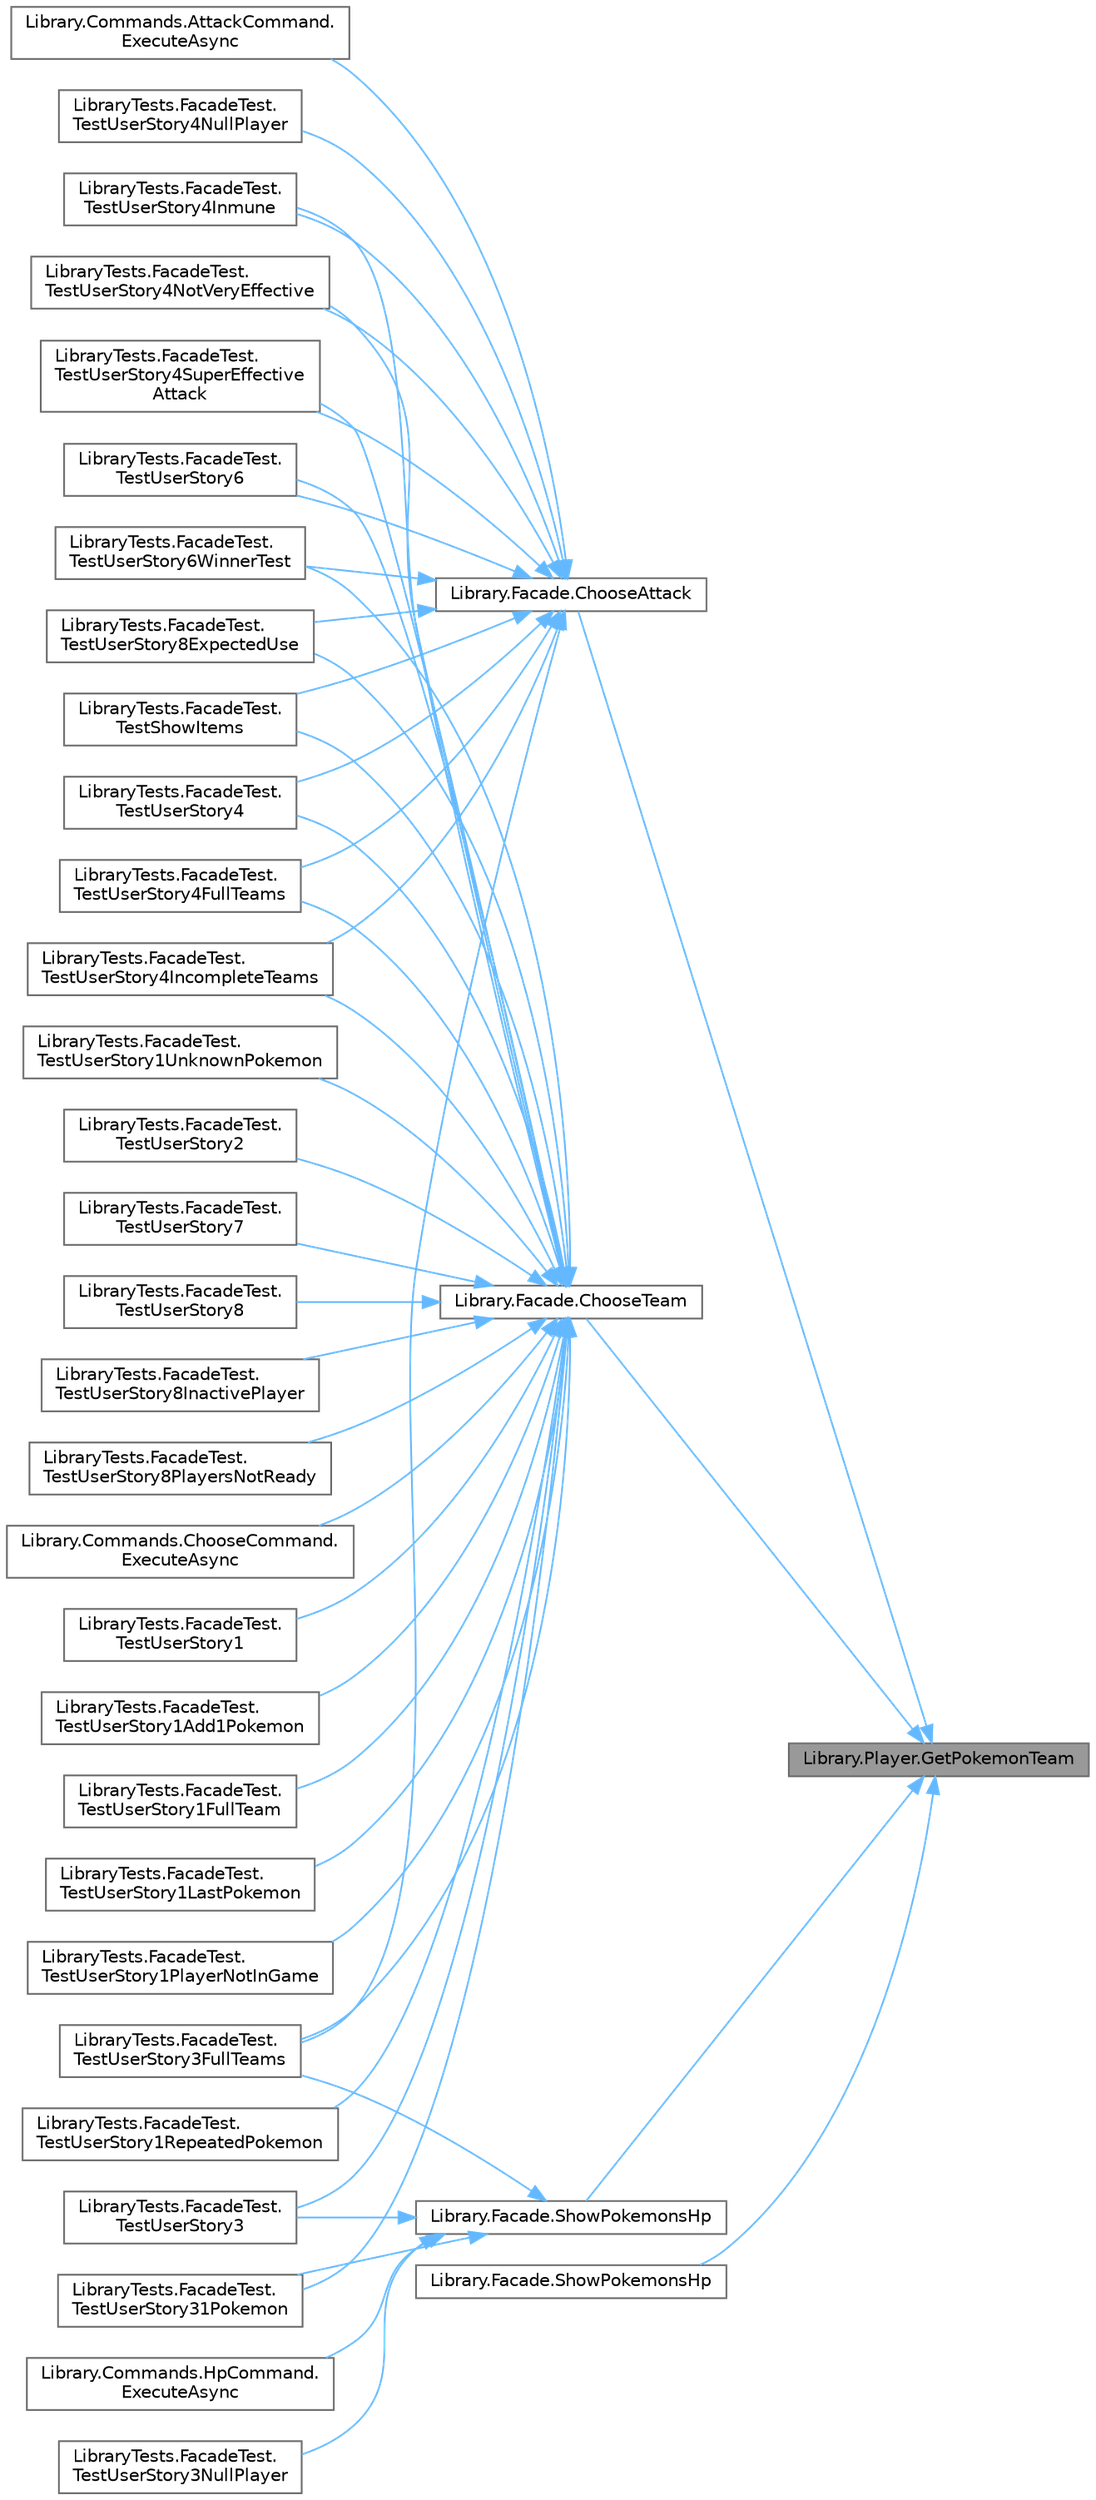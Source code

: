 digraph "Library.Player.GetPokemonTeam"
{
 // INTERACTIVE_SVG=YES
 // LATEX_PDF_SIZE
  bgcolor="transparent";
  edge [fontname=Helvetica,fontsize=10,labelfontname=Helvetica,labelfontsize=10];
  node [fontname=Helvetica,fontsize=10,shape=box,height=0.2,width=0.4];
  rankdir="RL";
  Node1 [id="Node000001",label="Library.Player.GetPokemonTeam",height=0.2,width=0.4,color="gray40", fillcolor="grey60", style="filled", fontcolor="black",tooltip="Devuelve la lista de pokemons del jugador."];
  Node1 -> Node2 [id="edge1_Node000001_Node000002",dir="back",color="steelblue1",style="solid",tooltip=" "];
  Node2 [id="Node000002",label="Library.Facade.ChooseAttack",height=0.2,width=0.4,color="grey40", fillcolor="white", style="filled",URL="$classLibrary_1_1Facade.html#a654944afb774828780427cef30687c84",tooltip="Historia de usuario 4: Permite a un jugador elegir y ejecutar un ataque durante su turno en una parti..."];
  Node2 -> Node3 [id="edge2_Node000002_Node000003",dir="back",color="steelblue1",style="solid",tooltip=" "];
  Node3 [id="Node000003",label="Library.Commands.AttackCommand.\lExecuteAsync",height=0.2,width=0.4,color="grey40", fillcolor="white", style="filled",URL="$classLibrary_1_1Commands_1_1AttackCommand.html#a348884af05a12f00e675e4438bb6b0ee",tooltip="Envía a la fachada un mensaje con el ataque a utilizar."];
  Node2 -> Node4 [id="edge3_Node000002_Node000004",dir="back",color="steelblue1",style="solid",tooltip=" "];
  Node4 [id="Node000004",label="LibraryTests.FacadeTest.\lTestShowItems",height=0.2,width=0.4,color="grey40", fillcolor="white", style="filled",URL="$classLibraryTests_1_1FacadeTest.html#a90456bb6f0c4f16501499eefaa327dfd",tooltip="Verifica que los items disponibles de un jugador se muestren correctamente."];
  Node2 -> Node5 [id="edge4_Node000002_Node000005",dir="back",color="steelblue1",style="solid",tooltip=" "];
  Node5 [id="Node000005",label="LibraryTests.FacadeTest.\lTestUserStory3FullTeams",height=0.2,width=0.4,color="grey40", fillcolor="white", style="filled",URL="$classLibraryTests_1_1FacadeTest.html#aac6a0d41eb91460778db5af54f63130b",tooltip="Verifica que cuando ambos jugadores tienen equipos completos, se puede muestrar el HP de los Pokemon ..."];
  Node2 -> Node6 [id="edge5_Node000002_Node000006",dir="back",color="steelblue1",style="solid",tooltip=" "];
  Node6 [id="Node000006",label="LibraryTests.FacadeTest.\lTestUserStory4",height=0.2,width=0.4,color="grey40", fillcolor="white", style="filled",URL="$classLibraryTests_1_1FacadeTest.html#a2fe51ecedbe3ba492916233594b36d73",tooltip="Test de la historia de usuario 4."];
  Node2 -> Node7 [id="edge6_Node000002_Node000007",dir="back",color="steelblue1",style="solid",tooltip=" "];
  Node7 [id="Node000007",label="LibraryTests.FacadeTest.\lTestUserStory4FullTeams",height=0.2,width=0.4,color="grey40", fillcolor="white", style="filled",URL="$classLibraryTests_1_1FacadeTest.html#a7b3d6724741172801da3d1894f315940",tooltip="Verifica que un jugador puede realizar un ataque solo si es el jugador activo y si el ataque existe e..."];
  Node2 -> Node8 [id="edge7_Node000002_Node000008",dir="back",color="steelblue1",style="solid",tooltip=" "];
  Node8 [id="Node000008",label="LibraryTests.FacadeTest.\lTestUserStory4IncompleteTeams",height=0.2,width=0.4,color="grey40", fillcolor="white", style="filled",URL="$classLibraryTests_1_1FacadeTest.html#a270a6bd92ed46ac82aa45ad06ad24107",tooltip="Verifica que si alguno de los jugadores no tiene su equipo completo, no pueden realizarse ataques."];
  Node2 -> Node9 [id="edge8_Node000002_Node000009",dir="back",color="steelblue1",style="solid",tooltip=" "];
  Node9 [id="Node000009",label="LibraryTests.FacadeTest.\lTestUserStory4Inmune",height=0.2,width=0.4,color="grey40", fillcolor="white", style="filled",URL="$classLibraryTests_1_1FacadeTest.html#ac8d1246dbc158a1b08a951d64b6b3452",tooltip="Verifica que se puede realizar daño en base a las efectividades."];
  Node2 -> Node10 [id="edge9_Node000002_Node000010",dir="back",color="steelblue1",style="solid",tooltip=" "];
  Node10 [id="Node000010",label="LibraryTests.FacadeTest.\lTestUserStory4NotVeryEffective",height=0.2,width=0.4,color="grey40", fillcolor="white", style="filled",URL="$classLibraryTests_1_1FacadeTest.html#a547153a9aa7c2ec004d557adad2453ca",tooltip="Verifica que se puede realizar daño en base a las efectividades."];
  Node2 -> Node11 [id="edge10_Node000002_Node000011",dir="back",color="steelblue1",style="solid",tooltip=" "];
  Node11 [id="Node000011",label="LibraryTests.FacadeTest.\lTestUserStory4NullPlayer",height=0.2,width=0.4,color="grey40", fillcolor="white", style="filled",URL="$classLibraryTests_1_1FacadeTest.html#a38ba04a79d940e3bad2c742b6243734e",tooltip="Verifica que un jugador no puede realizar un ataque si no está en una partida."];
  Node2 -> Node12 [id="edge11_Node000002_Node000012",dir="back",color="steelblue1",style="solid",tooltip=" "];
  Node12 [id="Node000012",label="LibraryTests.FacadeTest.\lTestUserStory4SuperEffective\lAttack",height=0.2,width=0.4,color="grey40", fillcolor="white", style="filled",URL="$classLibraryTests_1_1FacadeTest.html#af5515ac555b36a2ca31956045c2692a8",tooltip="Verifica que se puede realizar daño en base a las efectividades."];
  Node2 -> Node13 [id="edge12_Node000002_Node000013",dir="back",color="steelblue1",style="solid",tooltip=" "];
  Node13 [id="Node000013",label="LibraryTests.FacadeTest.\lTestUserStory6",height=0.2,width=0.4,color="grey40", fillcolor="white", style="filled",URL="$classLibraryTests_1_1FacadeTest.html#a35433150a75ceba9bed321a7c37c8e9a",tooltip="Test de la historia de usuario 6."];
  Node2 -> Node14 [id="edge13_Node000002_Node000014",dir="back",color="steelblue1",style="solid",tooltip=" "];
  Node14 [id="Node000014",label="LibraryTests.FacadeTest.\lTestUserStory6WinnerTest",height=0.2,width=0.4,color="grey40", fillcolor="white", style="filled",URL="$classLibraryTests_1_1FacadeTest.html#aa848dbd02da950df82e2147a6a284abb",tooltip="Verifica que se muestre un mensaje indicando."];
  Node2 -> Node15 [id="edge14_Node000002_Node000015",dir="back",color="steelblue1",style="solid",tooltip=" "];
  Node15 [id="Node000015",label="LibraryTests.FacadeTest.\lTestUserStory8ExpectedUse",height=0.2,width=0.4,color="grey40", fillcolor="white", style="filled",URL="$classLibraryTests_1_1FacadeTest.html#aac6e7e8d73bf8f1303e20064465bb8e1",tooltip="Verifica que el jugador activo pueda usar un item correctamente."];
  Node1 -> Node16 [id="edge15_Node000001_Node000016",dir="back",color="steelblue1",style="solid",tooltip=" "];
  Node16 [id="Node000016",label="Library.Facade.ChooseTeam",height=0.2,width=0.4,color="grey40", fillcolor="white", style="filled",URL="$classLibrary_1_1Facade.html#a542c335b954dab9971c87d83de9ccc97",tooltip="Historia 1: Permite a un jugador agregar un Pokemon al equipo desde el catálogo."];
  Node16 -> Node17 [id="edge16_Node000016_Node000017",dir="back",color="steelblue1",style="solid",tooltip=" "];
  Node17 [id="Node000017",label="Library.Commands.ChooseCommand.\lExecuteAsync",height=0.2,width=0.4,color="grey40", fillcolor="white", style="filled",URL="$classLibrary_1_1Commands_1_1ChooseCommand.html#ae57410f3488ac491c3540e5f4dd58093",tooltip="Envía a la fachada un mensaje con el Pokemon seleccionado."];
  Node16 -> Node4 [id="edge17_Node000016_Node000004",dir="back",color="steelblue1",style="solid",tooltip=" "];
  Node16 -> Node18 [id="edge18_Node000016_Node000018",dir="back",color="steelblue1",style="solid",tooltip=" "];
  Node18 [id="Node000018",label="LibraryTests.FacadeTest.\lTestUserStory1",height=0.2,width=0.4,color="grey40", fillcolor="white", style="filled",URL="$classLibraryTests_1_1FacadeTest.html#a0c532a87220e7aa87b92a92e99c193c0",tooltip="Test de la historia de usuario 1."];
  Node16 -> Node19 [id="edge19_Node000016_Node000019",dir="back",color="steelblue1",style="solid",tooltip=" "];
  Node19 [id="Node000019",label="LibraryTests.FacadeTest.\lTestUserStory1Add1Pokemon",height=0.2,width=0.4,color="grey40", fillcolor="white", style="filled",URL="$classLibraryTests_1_1FacadeTest.html#a10bd8bf843aaa0239a2b9a75a1f01d55",tooltip="Verifica que un jugador puede añadir un Pokemon a su equipo."];
  Node16 -> Node20 [id="edge20_Node000016_Node000020",dir="back",color="steelblue1",style="solid",tooltip=" "];
  Node20 [id="Node000020",label="LibraryTests.FacadeTest.\lTestUserStory1FullTeam",height=0.2,width=0.4,color="grey40", fillcolor="white", style="filled",URL="$classLibraryTests_1_1FacadeTest.html#ac182763b9e55bee3ace5da415ab5f5b5",tooltip="Comprueba que no se pueden agregar más de 6 Pokemon a un equipo."];
  Node16 -> Node21 [id="edge21_Node000016_Node000021",dir="back",color="steelblue1",style="solid",tooltip=" "];
  Node21 [id="Node000021",label="LibraryTests.FacadeTest.\lTestUserStory1LastPokemon",height=0.2,width=0.4,color="grey40", fillcolor="white", style="filled",URL="$classLibraryTests_1_1FacadeTest.html#a538b13d1b3f8d861bf5a4ab1525cf9c0",tooltip="Verifica que cuando el jugador completa su equipo con 6 Pokemon, se muestra un mensaje indicando que ..."];
  Node16 -> Node22 [id="edge22_Node000016_Node000022",dir="back",color="steelblue1",style="solid",tooltip=" "];
  Node22 [id="Node000022",label="LibraryTests.FacadeTest.\lTestUserStory1PlayerNotInGame",height=0.2,width=0.4,color="grey40", fillcolor="white", style="filled",URL="$classLibraryTests_1_1FacadeTest.html#a7364d08447ab4746282162e85f0b0ea6",tooltip="Verifica que se muestre un mensaje de error cuando un jugador intenta elegir un Pokemon sin estar en ..."];
  Node16 -> Node23 [id="edge23_Node000016_Node000023",dir="back",color="steelblue1",style="solid",tooltip=" "];
  Node23 [id="Node000023",label="LibraryTests.FacadeTest.\lTestUserStory1RepeatedPokemon",height=0.2,width=0.4,color="grey40", fillcolor="white", style="filled",URL="$classLibraryTests_1_1FacadeTest.html#a5db4ed9186bb93b71c48c0284fa6209e",tooltip="Comprueba que no se puede añadir un Pokemon ya presente en el equipo del jugador."];
  Node16 -> Node24 [id="edge24_Node000016_Node000024",dir="back",color="steelblue1",style="solid",tooltip=" "];
  Node24 [id="Node000024",label="LibraryTests.FacadeTest.\lTestUserStory1UnknownPokemon",height=0.2,width=0.4,color="grey40", fillcolor="white", style="filled",URL="$classLibraryTests_1_1FacadeTest.html#abbba8e9f24b1b2d8b74bb5c23165eac6",tooltip="Verifica que si un jugador intenta elegir un Pokemon inexistente, se muestra un mensaje de error."];
  Node16 -> Node25 [id="edge25_Node000016_Node000025",dir="back",color="steelblue1",style="solid",tooltip=" "];
  Node25 [id="Node000025",label="LibraryTests.FacadeTest.\lTestUserStory2",height=0.2,width=0.4,color="grey40", fillcolor="white", style="filled",URL="$classLibraryTests_1_1FacadeTest.html#a486b36d23bdad6150c34d2bd3f3dced6",tooltip="Test de la historia de usuario 2."];
  Node16 -> Node26 [id="edge26_Node000016_Node000026",dir="back",color="steelblue1",style="solid",tooltip=" "];
  Node26 [id="Node000026",label="LibraryTests.FacadeTest.\lTestUserStory3",height=0.2,width=0.4,color="grey40", fillcolor="white", style="filled",URL="$classLibraryTests_1_1FacadeTest.html#a174a904b645e5f5216e6fb9dc4630817",tooltip="Test de la historia de usuario 3."];
  Node16 -> Node27 [id="edge27_Node000016_Node000027",dir="back",color="steelblue1",style="solid",tooltip=" "];
  Node27 [id="Node000027",label="LibraryTests.FacadeTest.\lTestUserStory31Pokemon",height=0.2,width=0.4,color="grey40", fillcolor="white", style="filled",URL="$classLibraryTests_1_1FacadeTest.html#ad457dd01813745d9531ce7f619201084",tooltip="Verifica que se muestra el HP de los Pokemon del jugador y también si otro jugador no ha completado s..."];
  Node16 -> Node5 [id="edge28_Node000016_Node000005",dir="back",color="steelblue1",style="solid",tooltip=" "];
  Node16 -> Node6 [id="edge29_Node000016_Node000006",dir="back",color="steelblue1",style="solid",tooltip=" "];
  Node16 -> Node7 [id="edge30_Node000016_Node000007",dir="back",color="steelblue1",style="solid",tooltip=" "];
  Node16 -> Node8 [id="edge31_Node000016_Node000008",dir="back",color="steelblue1",style="solid",tooltip=" "];
  Node16 -> Node9 [id="edge32_Node000016_Node000009",dir="back",color="steelblue1",style="solid",tooltip=" "];
  Node16 -> Node10 [id="edge33_Node000016_Node000010",dir="back",color="steelblue1",style="solid",tooltip=" "];
  Node16 -> Node12 [id="edge34_Node000016_Node000012",dir="back",color="steelblue1",style="solid",tooltip=" "];
  Node16 -> Node13 [id="edge35_Node000016_Node000013",dir="back",color="steelblue1",style="solid",tooltip=" "];
  Node16 -> Node14 [id="edge36_Node000016_Node000014",dir="back",color="steelblue1",style="solid",tooltip=" "];
  Node16 -> Node28 [id="edge37_Node000016_Node000028",dir="back",color="steelblue1",style="solid",tooltip=" "];
  Node28 [id="Node000028",label="LibraryTests.FacadeTest.\lTestUserStory7",height=0.2,width=0.4,color="grey40", fillcolor="white", style="filled",URL="$classLibraryTests_1_1FacadeTest.html#aadc312a366fe3e403d4e63671454031c",tooltip="Test de la historia de usuario 7."];
  Node16 -> Node29 [id="edge38_Node000016_Node000029",dir="back",color="steelblue1",style="solid",tooltip=" "];
  Node29 [id="Node000029",label="LibraryTests.FacadeTest.\lTestUserStory8",height=0.2,width=0.4,color="grey40", fillcolor="white", style="filled",URL="$classLibraryTests_1_1FacadeTest.html#afbd379e47a09ca21177b0d80591ab6f9",tooltip="Test de la historia de usuario 8."];
  Node16 -> Node15 [id="edge39_Node000016_Node000015",dir="back",color="steelblue1",style="solid",tooltip=" "];
  Node16 -> Node30 [id="edge40_Node000016_Node000030",dir="back",color="steelblue1",style="solid",tooltip=" "];
  Node30 [id="Node000030",label="LibraryTests.FacadeTest.\lTestUserStory8InactivePlayer",height=0.2,width=0.4,color="grey40", fillcolor="white", style="filled",URL="$classLibraryTests_1_1FacadeTest.html#a36324ef55159b9fda15f8af4ffed2867",tooltip="Verifica que el jugador inactivo no pueda usar items."];
  Node16 -> Node31 [id="edge41_Node000016_Node000031",dir="back",color="steelblue1",style="solid",tooltip=" "];
  Node31 [id="Node000031",label="LibraryTests.FacadeTest.\lTestUserStory8PlayersNotReady",height=0.2,width=0.4,color="grey40", fillcolor="white", style="filled",URL="$classLibraryTests_1_1FacadeTest.html#a6cbb0df5960d492889cbe914ff9786f4",tooltip="Verifica que un jugador no puede usar un item si el otro jugador no ha completado su equipo."];
  Node1 -> Node32 [id="edge42_Node000001_Node000032",dir="back",color="steelblue1",style="solid",tooltip=" "];
  Node32 [id="Node000032",label="Library.Facade.ShowPokemonsHp",height=0.2,width=0.4,color="grey40", fillcolor="white", style="filled",URL="$classLibrary_1_1Facade.html#a021e3e6d485a0cb0599f1821b49ef30c",tooltip="Historia de usuario 3: Muestra los puntos de vida (HP) de los Pokemon de un jugador."];
  Node32 -> Node33 [id="edge43_Node000032_Node000033",dir="back",color="steelblue1",style="solid",tooltip=" "];
  Node33 [id="Node000033",label="Library.Commands.HpCommand.\lExecuteAsync",height=0.2,width=0.4,color="grey40", fillcolor="white", style="filled",URL="$classLibrary_1_1Commands_1_1HpCommand.html#af1980a2d6d596e48a2c7bdf5d25e5d9b",tooltip="Muestra la vida de los Pokemons del jugador que utiliza el comando si no se pasa el nombre del oponen..."];
  Node32 -> Node26 [id="edge44_Node000032_Node000026",dir="back",color="steelblue1",style="solid",tooltip=" "];
  Node32 -> Node27 [id="edge45_Node000032_Node000027",dir="back",color="steelblue1",style="solid",tooltip=" "];
  Node32 -> Node5 [id="edge46_Node000032_Node000005",dir="back",color="steelblue1",style="solid",tooltip=" "];
  Node32 -> Node34 [id="edge47_Node000032_Node000034",dir="back",color="steelblue1",style="solid",tooltip=" "];
  Node34 [id="Node000034",label="LibraryTests.FacadeTest.\lTestUserStory3NullPlayer",height=0.2,width=0.4,color="grey40", fillcolor="white", style="filled",URL="$classLibraryTests_1_1FacadeTest.html#ac97c5863dec4cad34b9571fc6f9fbec2",tooltip="Verifica que si un jugador no está en ninguna partida, se muestra un mensaje de error al intentar ver..."];
  Node1 -> Node35 [id="edge48_Node000001_Node000035",dir="back",color="steelblue1",style="solid",tooltip=" "];
  Node35 [id="Node000035",label="Library.Facade.ShowPokemonsHp",height=0.2,width=0.4,color="grey40", fillcolor="white", style="filled",URL="$classLibrary_1_1Facade.html#a1ab4cd6b1641209fac55991c17754b66",tooltip="Historia de usuario 3: Muestra los puntos de vida (HP) de los Pokemon de un jugador."];
}
